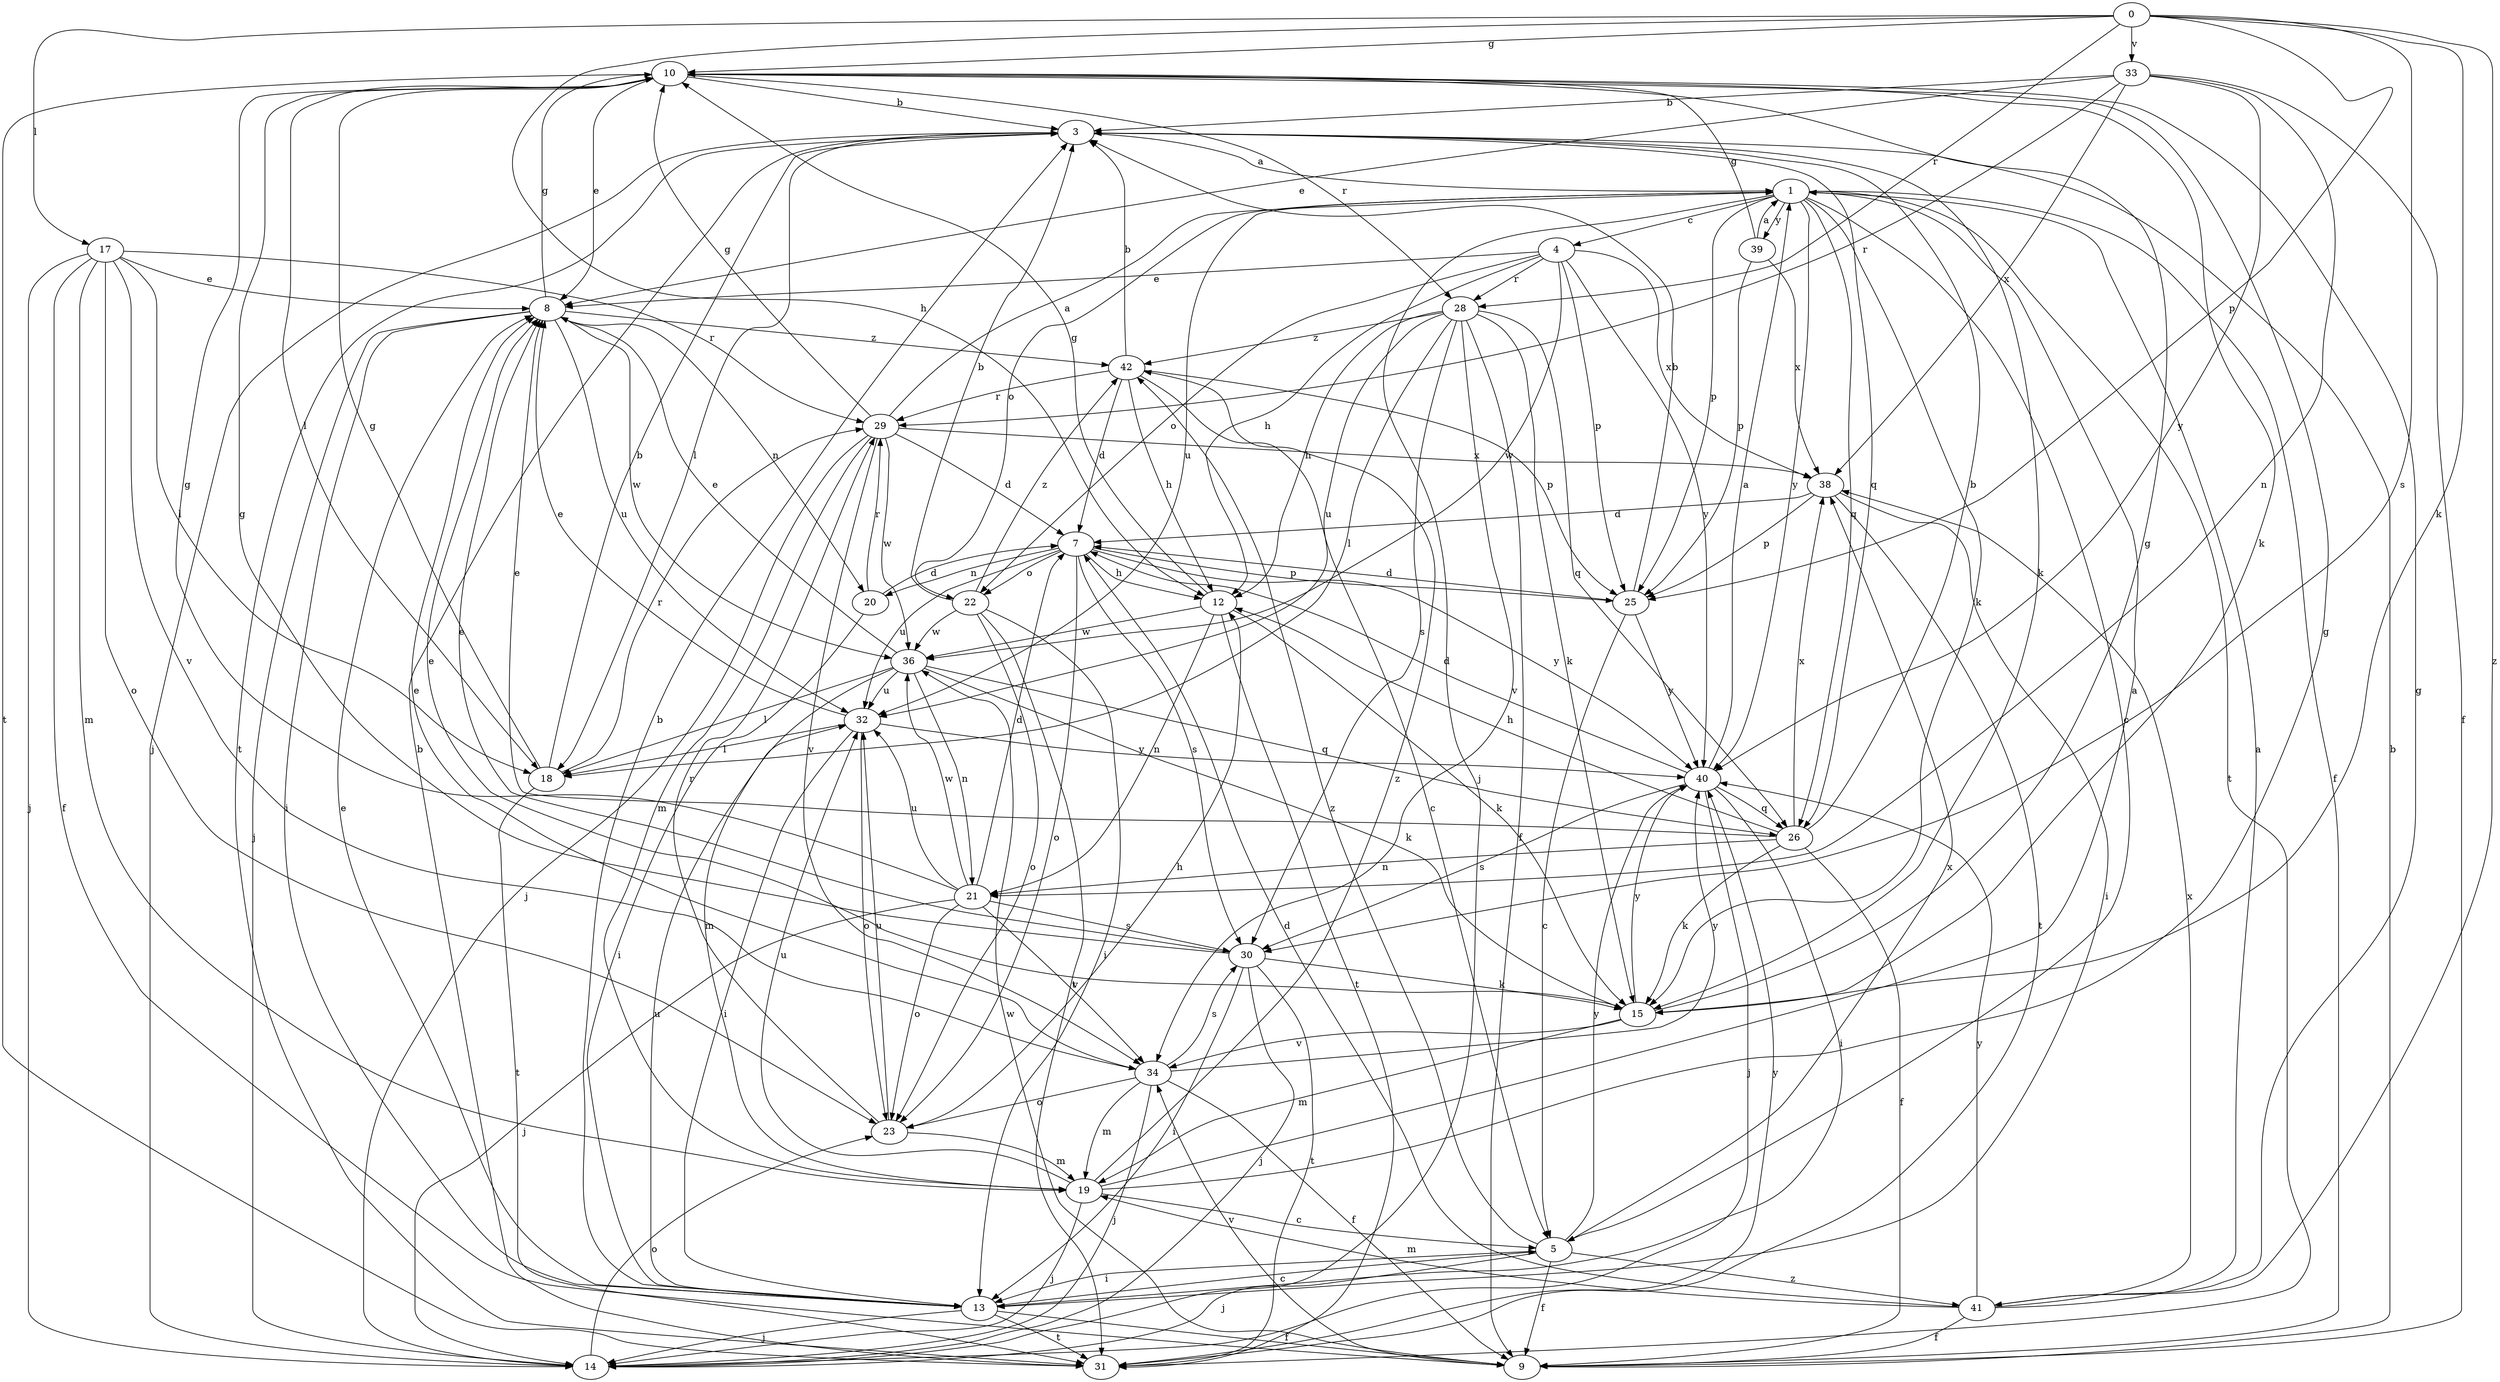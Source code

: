 strict digraph  {
0;
1;
3;
4;
5;
7;
8;
9;
10;
12;
13;
14;
15;
17;
18;
19;
20;
21;
22;
23;
25;
26;
28;
29;
30;
31;
32;
33;
34;
36;
38;
39;
40;
41;
42;
0 -> 10  [label=g];
0 -> 12  [label=h];
0 -> 15  [label=k];
0 -> 17  [label=l];
0 -> 25  [label=p];
0 -> 28  [label=r];
0 -> 30  [label=s];
0 -> 33  [label=v];
0 -> 41  [label=z];
1 -> 4  [label=c];
1 -> 5  [label=c];
1 -> 9  [label=f];
1 -> 14  [label=j];
1 -> 15  [label=k];
1 -> 22  [label=o];
1 -> 25  [label=p];
1 -> 26  [label=q];
1 -> 31  [label=t];
1 -> 32  [label=u];
1 -> 39  [label=y];
1 -> 40  [label=y];
3 -> 1  [label=a];
3 -> 14  [label=j];
3 -> 15  [label=k];
3 -> 18  [label=l];
3 -> 26  [label=q];
3 -> 31  [label=t];
4 -> 8  [label=e];
4 -> 12  [label=h];
4 -> 22  [label=o];
4 -> 25  [label=p];
4 -> 28  [label=r];
4 -> 36  [label=w];
4 -> 38  [label=x];
4 -> 40  [label=y];
5 -> 9  [label=f];
5 -> 13  [label=i];
5 -> 14  [label=j];
5 -> 38  [label=x];
5 -> 40  [label=y];
5 -> 41  [label=z];
5 -> 42  [label=z];
7 -> 12  [label=h];
7 -> 20  [label=n];
7 -> 22  [label=o];
7 -> 23  [label=o];
7 -> 25  [label=p];
7 -> 30  [label=s];
7 -> 32  [label=u];
7 -> 40  [label=y];
8 -> 10  [label=g];
8 -> 13  [label=i];
8 -> 14  [label=j];
8 -> 20  [label=n];
8 -> 32  [label=u];
8 -> 36  [label=w];
8 -> 42  [label=z];
9 -> 3  [label=b];
9 -> 34  [label=v];
9 -> 36  [label=w];
10 -> 3  [label=b];
10 -> 8  [label=e];
10 -> 15  [label=k];
10 -> 18  [label=l];
10 -> 28  [label=r];
10 -> 31  [label=t];
12 -> 10  [label=g];
12 -> 15  [label=k];
12 -> 21  [label=n];
12 -> 31  [label=t];
12 -> 36  [label=w];
13 -> 3  [label=b];
13 -> 5  [label=c];
13 -> 8  [label=e];
13 -> 9  [label=f];
13 -> 14  [label=j];
13 -> 31  [label=t];
13 -> 32  [label=u];
14 -> 23  [label=o];
15 -> 8  [label=e];
15 -> 10  [label=g];
15 -> 19  [label=m];
15 -> 34  [label=v];
15 -> 40  [label=y];
17 -> 8  [label=e];
17 -> 9  [label=f];
17 -> 14  [label=j];
17 -> 18  [label=l];
17 -> 19  [label=m];
17 -> 23  [label=o];
17 -> 29  [label=r];
17 -> 34  [label=v];
18 -> 3  [label=b];
18 -> 10  [label=g];
18 -> 29  [label=r];
18 -> 31  [label=t];
19 -> 1  [label=a];
19 -> 5  [label=c];
19 -> 10  [label=g];
19 -> 14  [label=j];
19 -> 32  [label=u];
19 -> 42  [label=z];
20 -> 7  [label=d];
20 -> 13  [label=i];
20 -> 29  [label=r];
21 -> 7  [label=d];
21 -> 10  [label=g];
21 -> 14  [label=j];
21 -> 23  [label=o];
21 -> 30  [label=s];
21 -> 32  [label=u];
21 -> 34  [label=v];
21 -> 36  [label=w];
22 -> 3  [label=b];
22 -> 13  [label=i];
22 -> 23  [label=o];
22 -> 31  [label=t];
22 -> 36  [label=w];
22 -> 42  [label=z];
23 -> 12  [label=h];
23 -> 19  [label=m];
23 -> 29  [label=r];
23 -> 32  [label=u];
25 -> 3  [label=b];
25 -> 5  [label=c];
25 -> 7  [label=d];
25 -> 40  [label=y];
26 -> 3  [label=b];
26 -> 8  [label=e];
26 -> 9  [label=f];
26 -> 12  [label=h];
26 -> 15  [label=k];
26 -> 21  [label=n];
26 -> 38  [label=x];
28 -> 9  [label=f];
28 -> 12  [label=h];
28 -> 15  [label=k];
28 -> 18  [label=l];
28 -> 26  [label=q];
28 -> 30  [label=s];
28 -> 32  [label=u];
28 -> 34  [label=v];
28 -> 42  [label=z];
29 -> 1  [label=a];
29 -> 7  [label=d];
29 -> 10  [label=g];
29 -> 14  [label=j];
29 -> 19  [label=m];
29 -> 34  [label=v];
29 -> 36  [label=w];
29 -> 38  [label=x];
30 -> 8  [label=e];
30 -> 10  [label=g];
30 -> 13  [label=i];
30 -> 14  [label=j];
30 -> 15  [label=k];
30 -> 31  [label=t];
31 -> 3  [label=b];
31 -> 40  [label=y];
32 -> 8  [label=e];
32 -> 13  [label=i];
32 -> 18  [label=l];
32 -> 23  [label=o];
32 -> 40  [label=y];
33 -> 3  [label=b];
33 -> 8  [label=e];
33 -> 9  [label=f];
33 -> 21  [label=n];
33 -> 29  [label=r];
33 -> 38  [label=x];
33 -> 40  [label=y];
34 -> 8  [label=e];
34 -> 9  [label=f];
34 -> 14  [label=j];
34 -> 19  [label=m];
34 -> 23  [label=o];
34 -> 30  [label=s];
34 -> 40  [label=y];
36 -> 8  [label=e];
36 -> 15  [label=k];
36 -> 18  [label=l];
36 -> 19  [label=m];
36 -> 21  [label=n];
36 -> 26  [label=q];
36 -> 32  [label=u];
38 -> 7  [label=d];
38 -> 13  [label=i];
38 -> 25  [label=p];
38 -> 31  [label=t];
39 -> 1  [label=a];
39 -> 10  [label=g];
39 -> 25  [label=p];
39 -> 38  [label=x];
40 -> 1  [label=a];
40 -> 7  [label=d];
40 -> 13  [label=i];
40 -> 14  [label=j];
40 -> 26  [label=q];
40 -> 30  [label=s];
41 -> 1  [label=a];
41 -> 7  [label=d];
41 -> 9  [label=f];
41 -> 10  [label=g];
41 -> 19  [label=m];
41 -> 38  [label=x];
41 -> 40  [label=y];
42 -> 3  [label=b];
42 -> 5  [label=c];
42 -> 7  [label=d];
42 -> 12  [label=h];
42 -> 25  [label=p];
42 -> 29  [label=r];
}
